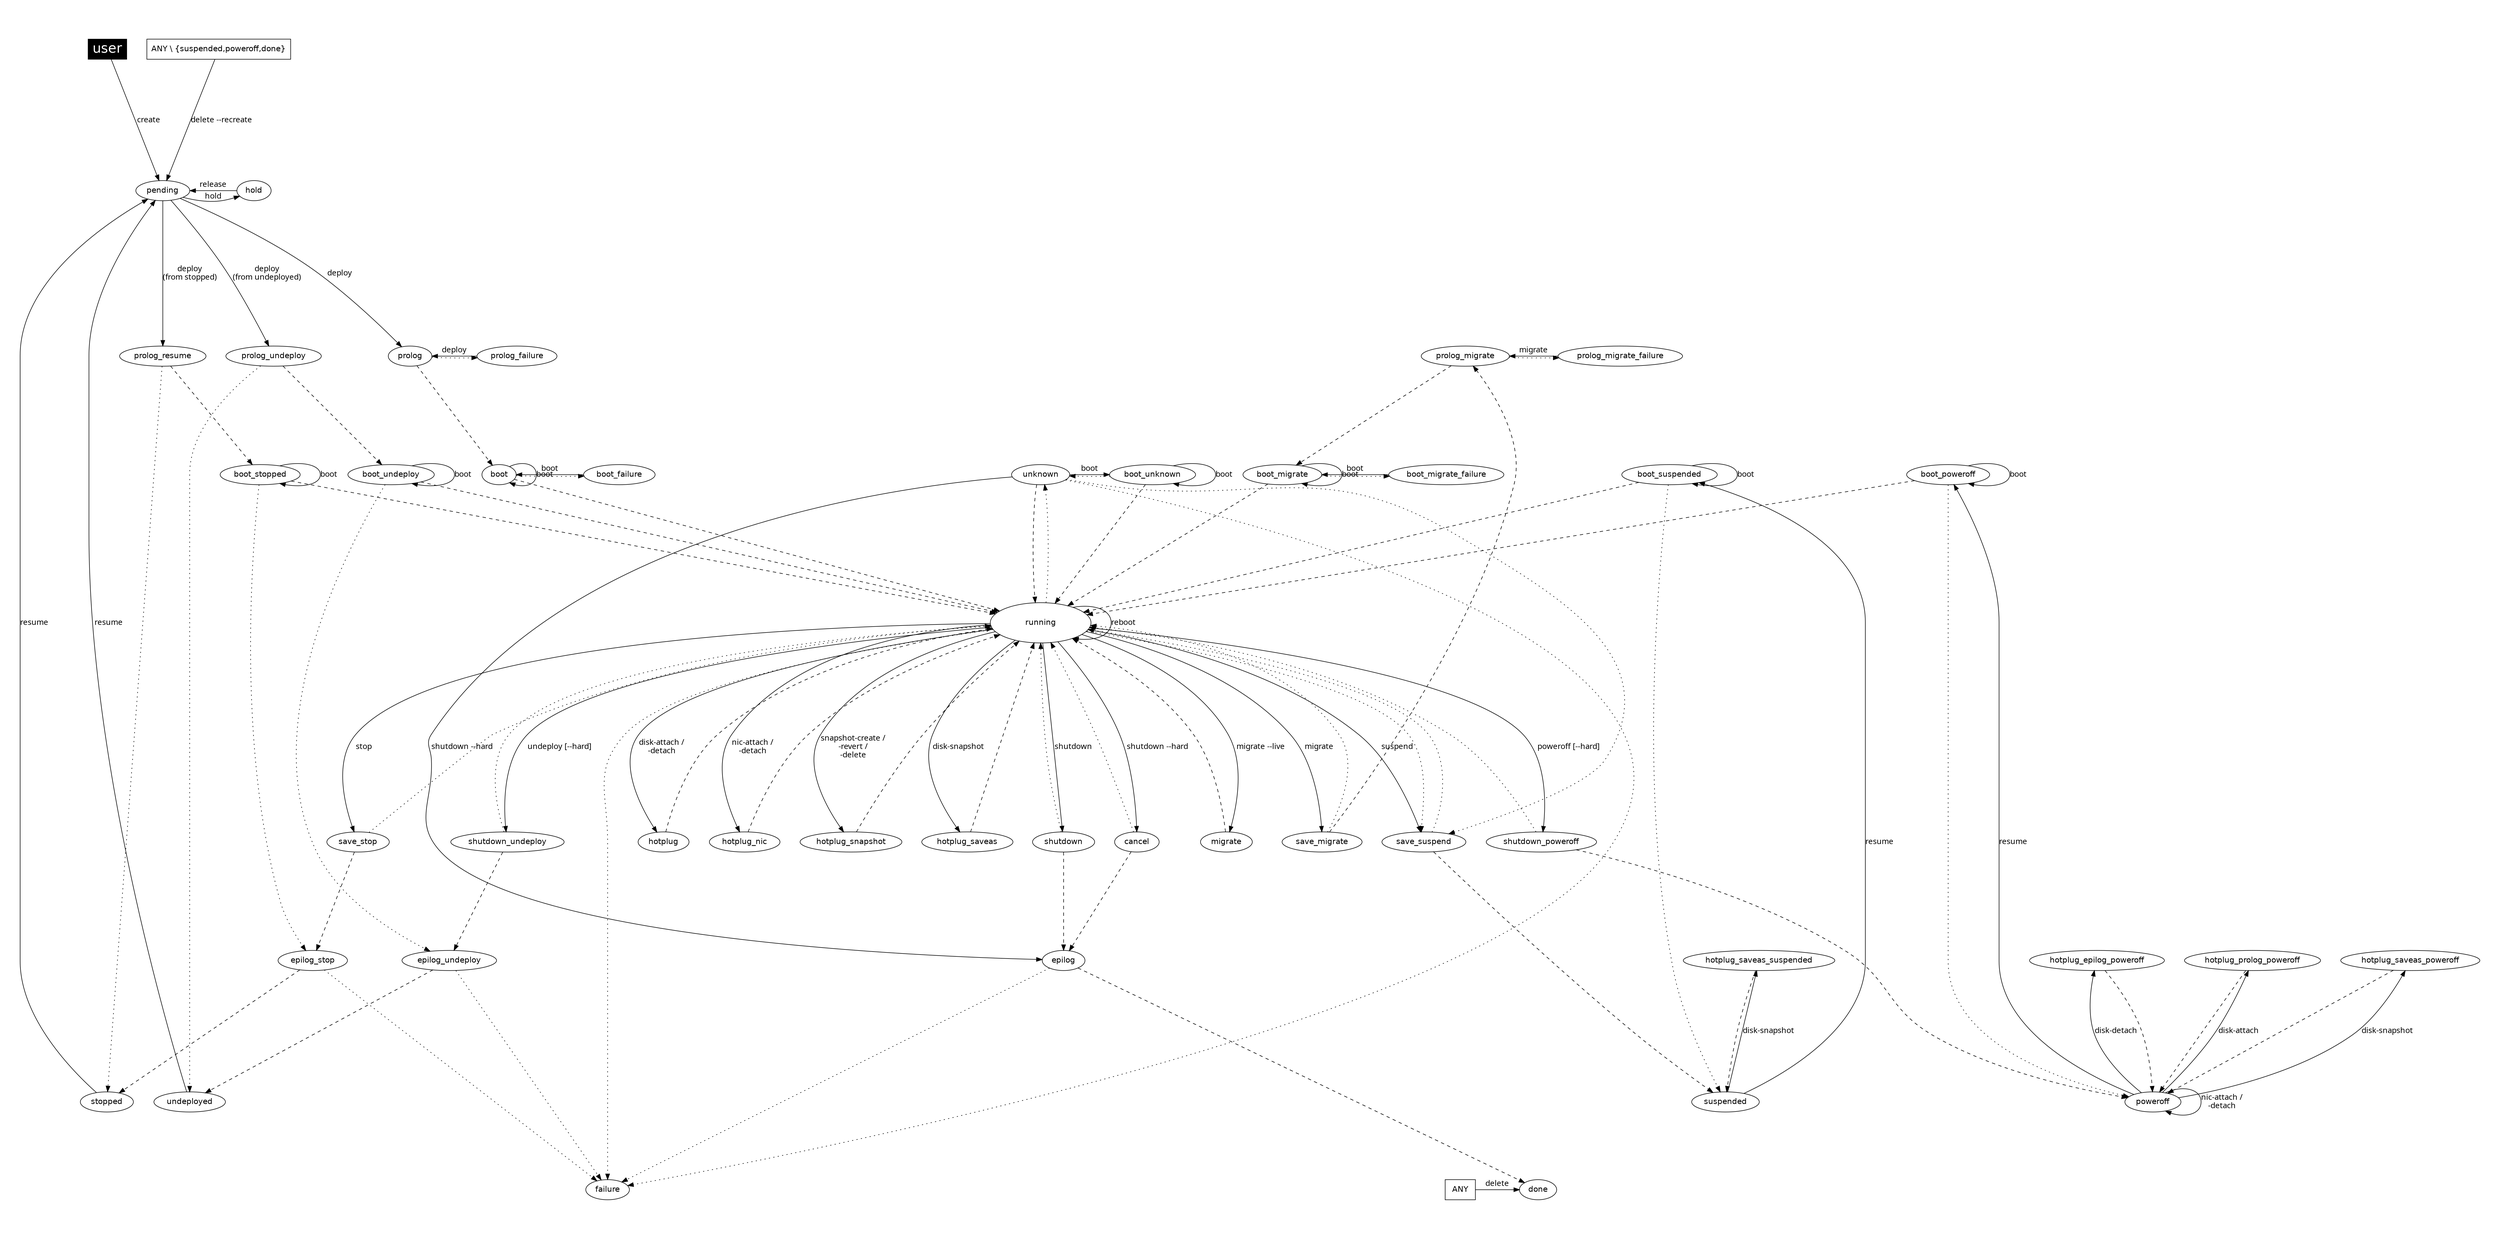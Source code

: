 

digraph OpenNebula {
    graph [
        nodesep=0.5,
        ratio=0.5,
        pad=0.5,
    ];

    node [fontname="Helvetica"];
    edge [fontname="Menlo"];

    user [
        fillcolor="black",
        style="filled", shape="box",
        fontcolor="white", fontsize= "24.0"];

    ANY [ shape="box" ];
    "ANY \\ {suspended,poweroff,done}" [ shape="box" ];

    running [ width = 2.5, height = 1 ]

    subgraph { rank = min; user}
    subgraph { rank = same; boot; boot_stopped; boot_undeploy; boot_suspended; boot_unknown; boot_poweroff; boot_migrate; boot_failure; boot_migrate_failure; unknown; color="white"}
    subgraph { rank = same; pending; hold; color="white"}
    subgraph { rank = same; prolog; prolog_failure; prolog_resume; prolog_migrate; prolog_migrate_failure; color="white" }
    subgraph { rank = same; hotplug_prolog_poweroff; hotplug_saveas_poweroff; hotplug_saveas_suspended; epilog_stop; epilog; epilog_undeploy; hotplug_epilog_poweroff; color="white" }
    subgraph { rank = same; suspended; stopped; undeployed; poweroff; color="white" }
    subgraph { rank = sink; done; failure; ANY; color="white" }

#   create
    user -> pending [label="create"];

#   deploy
    pending     -> prolog [label="deploy"];
    prolog      -> boot [style="dashed"];
    boot        -> running [style="dashed"];

    pending     -> prolog_resume [label="deploy\n(from stopped)"];
    prolog_resume -> boot_stopped [style="dashed"];

    pending         -> prolog_undeploy [label="deploy\n(from undeployed)"];
    prolog_undeploy -> boot_undeploy [style="dashed"];

#   shutdown
    running     -> shutdown [label="shutdown"];
    shutdown    -> epilog [style="dashed"];
    epilog      -> done [style="dashed"];

    shutdown    -> running [style="dotted"];

#   shutdown --hard
    running     -> cancel [label="shutdown --hard"];
    cancel      -> epilog [style="dashed"];
    cancel      -> running [style="dotted"];
    unknown     -> epilog [label="shutdown --hard"];

#   poweroff
    running             -> shutdown_poweroff [label="poweroff [--hard]"];
    shutdown_poweroff   -> poweroff [style="dashed"];

    shutdown_poweroff   -> running [style="dotted"];

#   livemigrate
    running     -> migrate [label="migrate --live"];
    migrate     -> running [style="dashed"];

#   migrate
    running         -> save_migrate [label="migrate"];
    save_migrate    -> prolog_migrate [style="dashed"];
    save_migrate    -> running [style="dotted"];
    prolog_migrate  -> boot_migrate [style="dashed"];
    boot_migrate    -> running [style="dashed"];

#   hold
    pending     -> hold [label="hold"];

#   release
    hold        -> pending [label="release"];

#   stop
    running     -> save_stop [label="stop"];
    save_stop   -> epilog_stop [style="dashed"];
    save_stop   -> running [style="dotted"];
    epilog_stop -> stopped [style="dashed"];

#   undeploy
    running             -> shutdown_undeploy [label="undeploy [--hard]"];
    shutdown_undeploy   -> epilog_undeploy [style="dashed"];
    shutdown_undeploy   -> running [style="dotted"];
    epilog_undeploy     -> undeployed [style="dashed"];

#   suspend
    running         -> save_suspend [label="suspend"];
    save_suspend    -> suspended [style="dashed"];
    save_suspend    -> running [style="dotted"];

#   resume
    stopped         -> pending [label="resume"];
    boot_stopped    -> running [style="dashed"];

    undeployed      -> pending [label="resume"];
    boot_undeploy   -> running [style="dashed"];

    suspended       -> boot_suspended [label="resume"];
    boot_suspended  -> running [style="dashed"];

    poweroff        -> boot_poweroff [label="resume"];
    boot_poweroff   -> running [style="dashed"];

#   delete
    ANY         -> done [label="delete"];

#   resubmit
    "ANY \\ {suspended,poweroff,done}" -> pending [label="delete --recreate"];

#   boot
    boot            -> boot [label="boot"];
    boot_suspended  -> boot_suspended [label="boot"];
    boot_stopped    -> boot_stopped [label="boot"];
    boot_poweroff   -> boot_poweroff [label="boot"];
    boot_undeploy   -> boot_undeploy [label="boot"];
    boot_migrate    -> boot_migrate [label="boot"];

    unknown         -> boot_unknown [label="boot"];
    boot_unknown    -> boot_unknown [label="boot"];
    boot_unknown    -> running [style="dashed"];

    boot_failure         -> boot [label="boot"];
    boot_migrate_failure -> boot_migrate [label="boot"];

#   reboot
    running     -> running [label="reboot"];

#   disk-attach
    running     -> hotplug [label="disk-attach /\n-detach"]
    hotplug     -> running [style="dashed"];

    poweroff                -> hotplug_prolog_poweroff [label="disk-attach"]
    hotplug_prolog_poweroff -> poweroff [style="dashed"];
    poweroff                -> hotplug_epilog_poweroff [label="disk-detach"]
    hotplug_epilog_poweroff -> poweroff [style="dashed"];

#   nic-attach
    running     -> hotplug_nic [label="nic-attach /\n-detach"]
    hotplug_nic -> running [style="dashed"];

    poweroff    -> poweroff [label="nic-attach /\n-detach"]

#   snapshot
    running             -> hotplug_snapshot [label="snapshot-create /\n-revert /\n-delete"]
    hotplug_snapshot    -> running [style="dashed"];

#   disk-snapshot
    running         -> hotplug_saveas [label="disk-snapshot"]
    hotplug_saveas  -> running [style="dashed"];

    poweroff                -> hotplug_saveas_poweroff [label="disk-snapshot"]
    hotplug_saveas_poweroff -> poweroff [style="dashed"];

    suspended                -> hotplug_saveas_suspended [label="disk-snapshot"]
    hotplug_saveas_suspended -> suspended [style="dashed"];

#   failures and misc.
    epilog_stop     -> failure [style="dotted"];
    epilog          -> failure [style="dotted"];
    epilog_undeploy -> failure [style="dotted"];

    prolog          -> prolog_failure [style="dotted"];
    prolog_failure  -> prolog [label="deploy"];

    prolog_migrate          -> prolog_migrate_failure [style="dotted"];
    prolog_migrate_failure  -> prolog_migrate [label="migrate"];

    prolog_resume   -> stopped [style="dotted"];
    prolog_undeploy -> undeployed [style="dotted"];

    boot            -> boot_failure [style="dotted"];
    boot_migrate    -> boot_migrate_failure [style="dotted"];
    boot_poweroff   -> poweroff [style="dotted"];
    boot_unknown    -> unknown [style="dotted"];
    boot_suspended  -> suspended [style="dotted"];
    boot_stopped    -> epilog_stop [style="dotted"];
    boot_undeploy   -> epilog_undeploy [style="dotted"];

    running -> failure [style="dotted"];
    unknown -> failure [style="dotted"];

    running -> save_suspend [style="dotted"];
    unknown -> save_suspend [style="dotted"];

    running -> unknown [style="dotted"];
    unknown -> running [style="dashed"];
}
